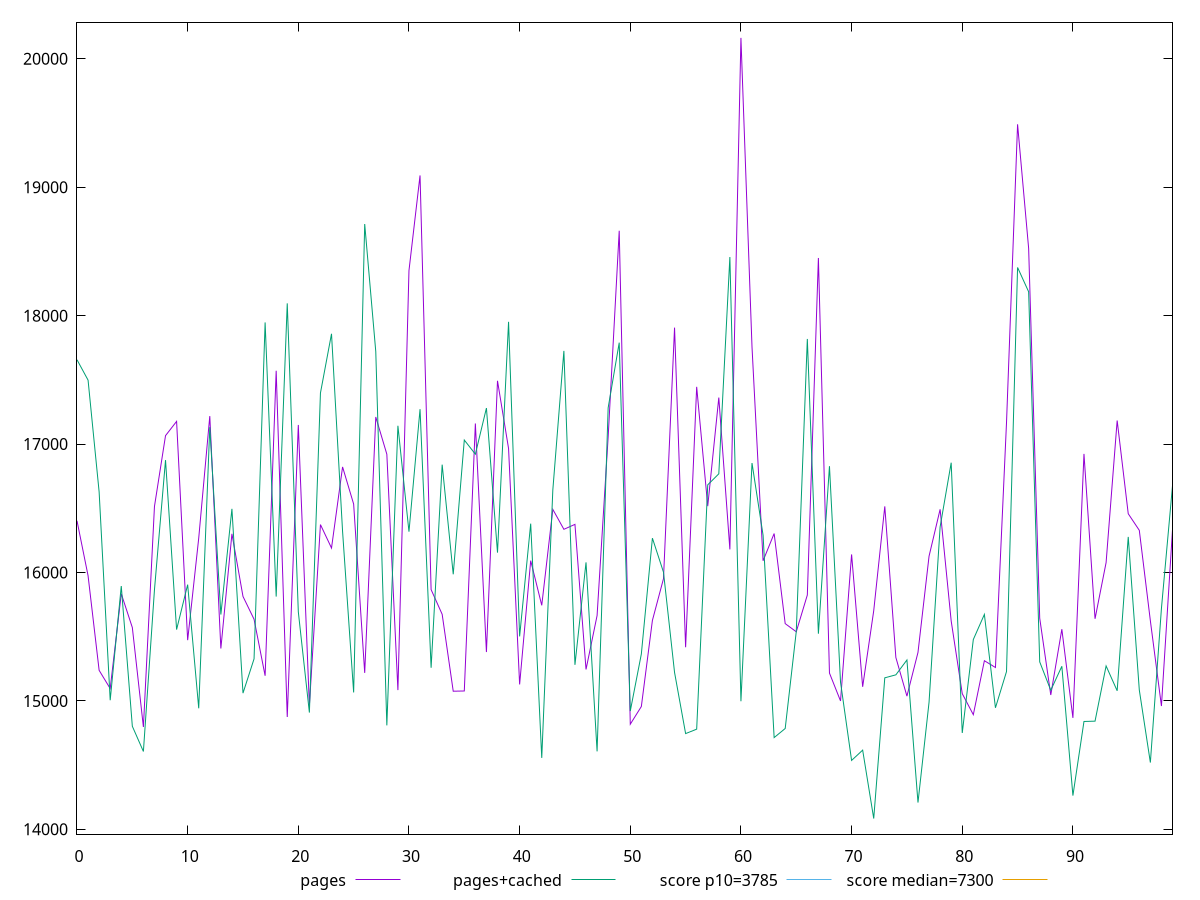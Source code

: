 reset

$pages <<EOF
0 16402.559
1 15974.675
2 15238.093
3 15095.954499999998
4 15834.361
5 15571.308
6 14796.853500000005
7 16514.271
8 17065.497000000003
9 17176.455500000004
10 15473.091
11 16267.070999999998
12 17217.650499999996
13 15408.008000000002
14 16301.070000000003
15 15813.439
16 15635.79
17 15195.857499999996
18 17570.945999999996
19 14874.982
20 17148.684500000003
21 14963.160000000002
22 16372.884999999995
23 16190.307
24 16821.936
25 16532.726500000004
26 15218.2345
27 17210.737
28 16920.834500000004
29 15084.248500000002
30 18350.730499999998
31 19091.5435
32 15866.622500000001
33 15674.3465
34 15075.444999999996
35 15077.256499999998
36 17160.215000000004
37 15380.545500000004
38 17492.385499999997
39 16965.391500000005
40 15128.281499999997
41 16092.267
42 15744.159500000002
43 16491.315000000002
44 16336.1175
45 16374.66
46 15244.956500000004
47 15664.6355
48 17054.721
49 18661.157499999998
50 14818.539
51 14956.367
52 15626.896
53 15951.301000000001
54 17906.5145
55 15417.625999999998
56 17445.394999999997
57 16516.684999999998
58 17361.880999999998
59 16179.6465
60 20162.571000000004
61 17756.902499999997
62 16091.275999999998
63 16303.1655
64 15601.474999999999
65 15538.514000000003
66 15824.431
67 18448.922
68 15216.752499999999
69 14999.777999999998
70 16140.603999999996
71 15109.939499999999
72 15702.386000000002
73 16514.724500000004
74 15338.2775
75 15037.2215
76 15377.673999999999
77 16126.872
78 16491.8485
79 15622.413500000002
80 15056.440500000004
81 14892.762499999997
82 15312.929
83 15260.193500000001
84 17167.673000000003
85 19489.794
86 18523.574
87 15644.197500000002
88 15045.807500000003
89 15558.194499999998
90 14867.8525
91 16923.481000000003
92 15639.464500000002
93 16077.272999999997
94 17183.286000000004
95 16457.504499999995
96 16328.336000000005
97 15623.9355
98 14960.276
99 16331.813500000006
EOF

$pagesCached <<EOF
0 17656.374000000003
1 17497.631999999998
2 16627.221999999994
3 15005.170499999997
4 15894.252
5 14802.686999999998
6 14606.238000000003
7 15865.029000000002
8 16875.257999999998
9 15555.275000000003
10 15905.370000000003
11 14942.421499999999
12 17131.432500000003
13 15672.603000000001
14 16495.348
15 15060.493500000002
16 15327.309000000001
17 17946.924999999996
18 15812.356999999996
19 18095.7685
20 15693.598000000002
21 14909.324999999997
22 17397.304000000004
23 17858.614
24 16319.397
25 15065.845999999998
26 18713.195500000005
27 17720.325999999997
28 14809.234
29 17142.353000000003
30 16317.486499999999
31 17271.566000000003
32 15258.182000000003
33 16839.532
34 15986.012499999999
35 17031.143
36 16921.278
37 17280.334499999997
38 16154.701500000001
39 17951.842
40 15502.257499999998
41 16380.407499999998
42 14556.156500000001
43 16641.9805
44 17725.364999999998
45 15280.785499999996
46 16078.6
47 14606.851999999999
48 17281.768000000004
49 17789.686500000003
50 14920.959500000003
51 15365.398000000001
52 16267.2965
53 16002.6745
54 15221.750000000004
55 14745.527000000002
56 14779.998999999996
57 16682.587
58 16768.2805
59 18456.454000000005
60 14997.422000000002
61 16852.2325
62 16290.501999999999
63 14714.394
64 14785.1335
65 15539.831999999999
66 17818.298000000003
67 15523.122999999996
68 16827.941999999995
69 15146.332500000006
70 14536.541000000001
71 14616.7735
72 14084.165500000003
73 15179.870499999997
74 15202.991000000002
75 15318.618000000002
76 14208.48
77 14989.963
78 16354.703000000003
79 16854.873000000003
80 14750.230000000007
81 15477.948
82 15673.492000000002
83 14946.305
84 15228.516500000002
85 18375.07
86 18185.6855
87 15303.835500000001
88 15082.705000000002
89 15269.6675
90 14262.678
91 14839.842
92 14842.248000000003
93 15272.122000000003
94 15078.752999999997
95 16277.078999999998
96 15084.9735
97 14520.024999999998
98 15719.827500000001
99 16674.616
EOF

set key outside below
set xrange [0:99]
set yrange [13962.597390000003:20284.139110000004]
set trange [13962.597390000003:20284.139110000004]
set terminal svg size 640, 520 enhanced background rgb 'white'
set output "report_00013_2021-02-09T12-04-24.940Z/interactive/comparison/line/0_vs_1.svg"

plot $pages title "pages" with line, \
     $pagesCached title "pages+cached" with line, \
     3785 title "score p10=3785", \
     7300 title "score median=7300"

reset

